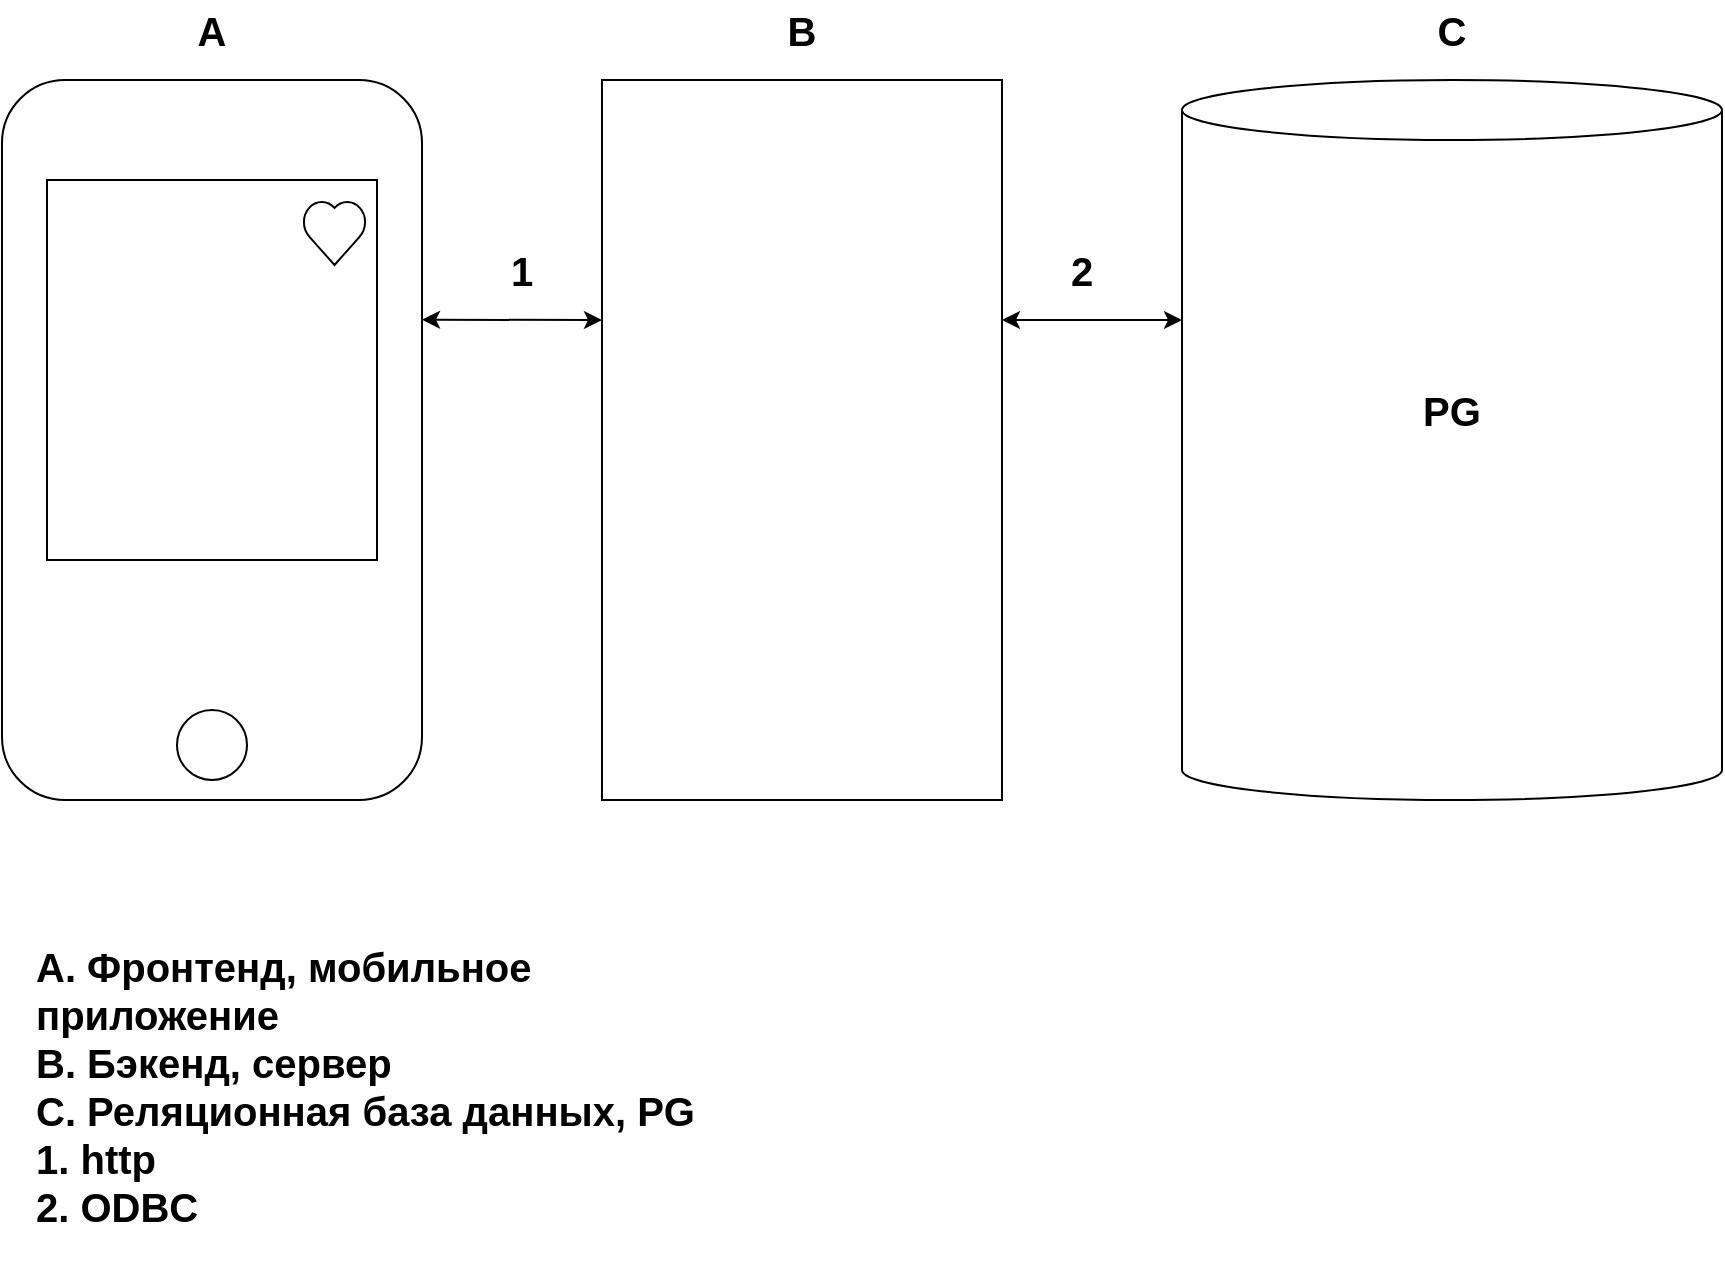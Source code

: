 <mxfile version="24.8.3">
  <diagram name="Страница — 1" id="JKy0RP5zcK9m9YfXDw1u">
    <mxGraphModel dx="1517" dy="832" grid="1" gridSize="10" guides="1" tooltips="1" connect="1" arrows="1" fold="1" page="1" pageScale="1" pageWidth="1654" pageHeight="1169" math="0" shadow="0">
      <root>
        <mxCell id="0" />
        <mxCell id="1" parent="0" />
        <mxCell id="SOHpdvgheKW1PcQzyKKk-1" value="" style="rounded=1;whiteSpace=wrap;html=1;" vertex="1" parent="1">
          <mxGeometry x="60" y="170" width="210" height="360" as="geometry" />
        </mxCell>
        <mxCell id="SOHpdvgheKW1PcQzyKKk-2" value="" style="rounded=0;whiteSpace=wrap;html=1;" vertex="1" parent="1">
          <mxGeometry x="82.5" y="220" width="165" height="190" as="geometry" />
        </mxCell>
        <mxCell id="SOHpdvgheKW1PcQzyKKk-4" value="" style="ellipse;whiteSpace=wrap;html=1;aspect=fixed;" vertex="1" parent="1">
          <mxGeometry x="147.5" y="485" width="35" height="35" as="geometry" />
        </mxCell>
        <mxCell id="SOHpdvgheKW1PcQzyKKk-5" value="" style="verticalLabelPosition=bottom;verticalAlign=top;html=1;shape=mxgraph.basic.heart" vertex="1" parent="1">
          <mxGeometry x="210" y="230" width="32.5" height="32.5" as="geometry" />
        </mxCell>
        <mxCell id="SOHpdvgheKW1PcQzyKKk-6" value="" style="rounded=0;whiteSpace=wrap;html=1;" vertex="1" parent="1">
          <mxGeometry x="360" y="170" width="200" height="360" as="geometry" />
        </mxCell>
        <mxCell id="SOHpdvgheKW1PcQzyKKk-7" value="" style="shape=cylinder3;whiteSpace=wrap;html=1;boundedLbl=1;backgroundOutline=1;size=15;" vertex="1" parent="1">
          <mxGeometry x="650" y="170" width="270" height="360" as="geometry" />
        </mxCell>
        <mxCell id="SOHpdvgheKW1PcQzyKKk-8" value="" style="endArrow=classic;startArrow=classic;html=1;rounded=0;exitX=1;exitY=0.333;exitDx=0;exitDy=0;exitPerimeter=0;" edge="1" parent="1" source="SOHpdvgheKW1PcQzyKKk-1">
          <mxGeometry width="50" height="50" relative="1" as="geometry">
            <mxPoint x="310" y="340" as="sourcePoint" />
            <mxPoint x="360" y="290" as="targetPoint" />
          </mxGeometry>
        </mxCell>
        <mxCell id="SOHpdvgheKW1PcQzyKKk-9" value="" style="endArrow=classic;startArrow=classic;html=1;rounded=0;exitX=1;exitY=0.333;exitDx=0;exitDy=0;exitPerimeter=0;" edge="1" parent="1">
          <mxGeometry width="50" height="50" relative="1" as="geometry">
            <mxPoint x="560" y="290" as="sourcePoint" />
            <mxPoint x="650" y="290" as="targetPoint" />
          </mxGeometry>
        </mxCell>
        <mxCell id="SOHpdvgheKW1PcQzyKKk-10" value="&lt;b&gt;&lt;font style=&quot;font-size: 20px;&quot;&gt;A&lt;/font&gt;&lt;/b&gt;" style="text;html=1;align=center;verticalAlign=middle;whiteSpace=wrap;rounded=0;" vertex="1" parent="1">
          <mxGeometry x="135" y="130" width="60" height="30" as="geometry" />
        </mxCell>
        <mxCell id="SOHpdvgheKW1PcQzyKKk-11" value="&lt;span style=&quot;font-size: 20px;&quot;&gt;&lt;b&gt;B&lt;/b&gt;&lt;/span&gt;" style="text;html=1;align=center;verticalAlign=middle;whiteSpace=wrap;rounded=0;" vertex="1" parent="1">
          <mxGeometry x="430" y="130" width="60" height="30" as="geometry" />
        </mxCell>
        <mxCell id="SOHpdvgheKW1PcQzyKKk-12" value="&lt;span style=&quot;font-size: 20px;&quot;&gt;&lt;b&gt;C&lt;/b&gt;&lt;/span&gt;" style="text;html=1;align=center;verticalAlign=middle;whiteSpace=wrap;rounded=0;" vertex="1" parent="1">
          <mxGeometry x="755" y="130" width="60" height="30" as="geometry" />
        </mxCell>
        <mxCell id="SOHpdvgheKW1PcQzyKKk-13" value="&lt;font style=&quot;font-size: 20px;&quot;&gt;&lt;b&gt;PG&lt;/b&gt;&lt;/font&gt;" style="text;html=1;align=center;verticalAlign=middle;whiteSpace=wrap;rounded=0;" vertex="1" parent="1">
          <mxGeometry x="755" y="320" width="60" height="30" as="geometry" />
        </mxCell>
        <mxCell id="SOHpdvgheKW1PcQzyKKk-14" value="&lt;font style=&quot;font-size: 20px;&quot;&gt;&lt;b&gt;1&lt;/b&gt;&lt;/font&gt;" style="text;html=1;align=center;verticalAlign=middle;whiteSpace=wrap;rounded=0;" vertex="1" parent="1">
          <mxGeometry x="290" y="250" width="60" height="30" as="geometry" />
        </mxCell>
        <mxCell id="SOHpdvgheKW1PcQzyKKk-15" value="&lt;font style=&quot;font-size: 20px;&quot;&gt;&lt;b&gt;2&lt;/b&gt;&lt;/font&gt;" style="text;html=1;align=center;verticalAlign=middle;whiteSpace=wrap;rounded=0;" vertex="1" parent="1">
          <mxGeometry x="570" y="250" width="60" height="30" as="geometry" />
        </mxCell>
        <mxCell id="SOHpdvgheKW1PcQzyKKk-16" value="&lt;b style=&quot;font-size: 20px;&quot;&gt;&lt;font style=&quot;font-size: 20px;&quot;&gt;A. Фронтенд, мобильное приложение&lt;/font&gt;&lt;/b&gt;&lt;div style=&quot;font-size: 20px;&quot;&gt;&lt;b&gt;&lt;font style=&quot;font-size: 20px;&quot;&gt;B. Бэкенд, сервер&lt;/font&gt;&lt;/b&gt;&lt;/div&gt;&lt;div style=&quot;font-size: 20px;&quot;&gt;&lt;b&gt;&lt;font style=&quot;font-size: 20px;&quot;&gt;С. Реляционная база данных, PG&lt;/font&gt;&lt;/b&gt;&lt;/div&gt;&lt;div style=&quot;font-size: 20px;&quot;&gt;&lt;b&gt;&lt;font style=&quot;font-size: 20px;&quot;&gt;1. http&lt;/font&gt;&lt;/b&gt;&lt;/div&gt;&lt;div style=&quot;font-size: 20px;&quot;&gt;&lt;b style=&quot;&quot;&gt;&lt;font style=&quot;font-size: 20px;&quot;&gt;2. ODBC&lt;/font&gt;&lt;/b&gt;&lt;/div&gt;" style="text;html=1;align=left;verticalAlign=middle;whiteSpace=wrap;rounded=0;" vertex="1" parent="1">
          <mxGeometry x="75" y="585" width="345" height="175" as="geometry" />
        </mxCell>
      </root>
    </mxGraphModel>
  </diagram>
</mxfile>
